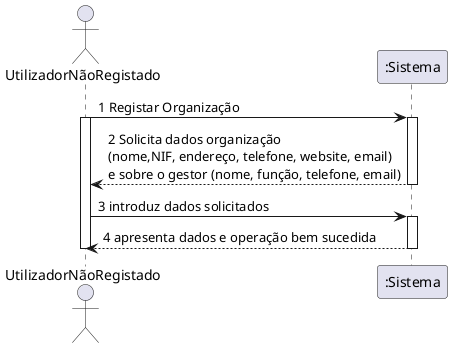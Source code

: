 @startuml
actor UtilizadorNãoRegistado as UtilizadorNãoRegistado
UtilizadorNãoRegistado -> ":Sistema" : 1 Registar Organização
activate UtilizadorNãoRegistado
activate ":Sistema"
":Sistema" --> UtilizadorNãoRegistado : 2 Solicita dados organização \n(nome,NIF, endereço, telefone, website, email)\ne sobre o gestor (nome, função, telefone, email)
deactivate ":Sistema"
UtilizadorNãoRegistado -> ":Sistema" : 3 introduz dados solicitados
activate ":Sistema"
":Sistema" --> UtilizadorNãoRegistado : 4 apresenta dados e operação bem sucedida
deactivate ":Sistema"
deactivate UtilizadorNãoRegistado
@enduml